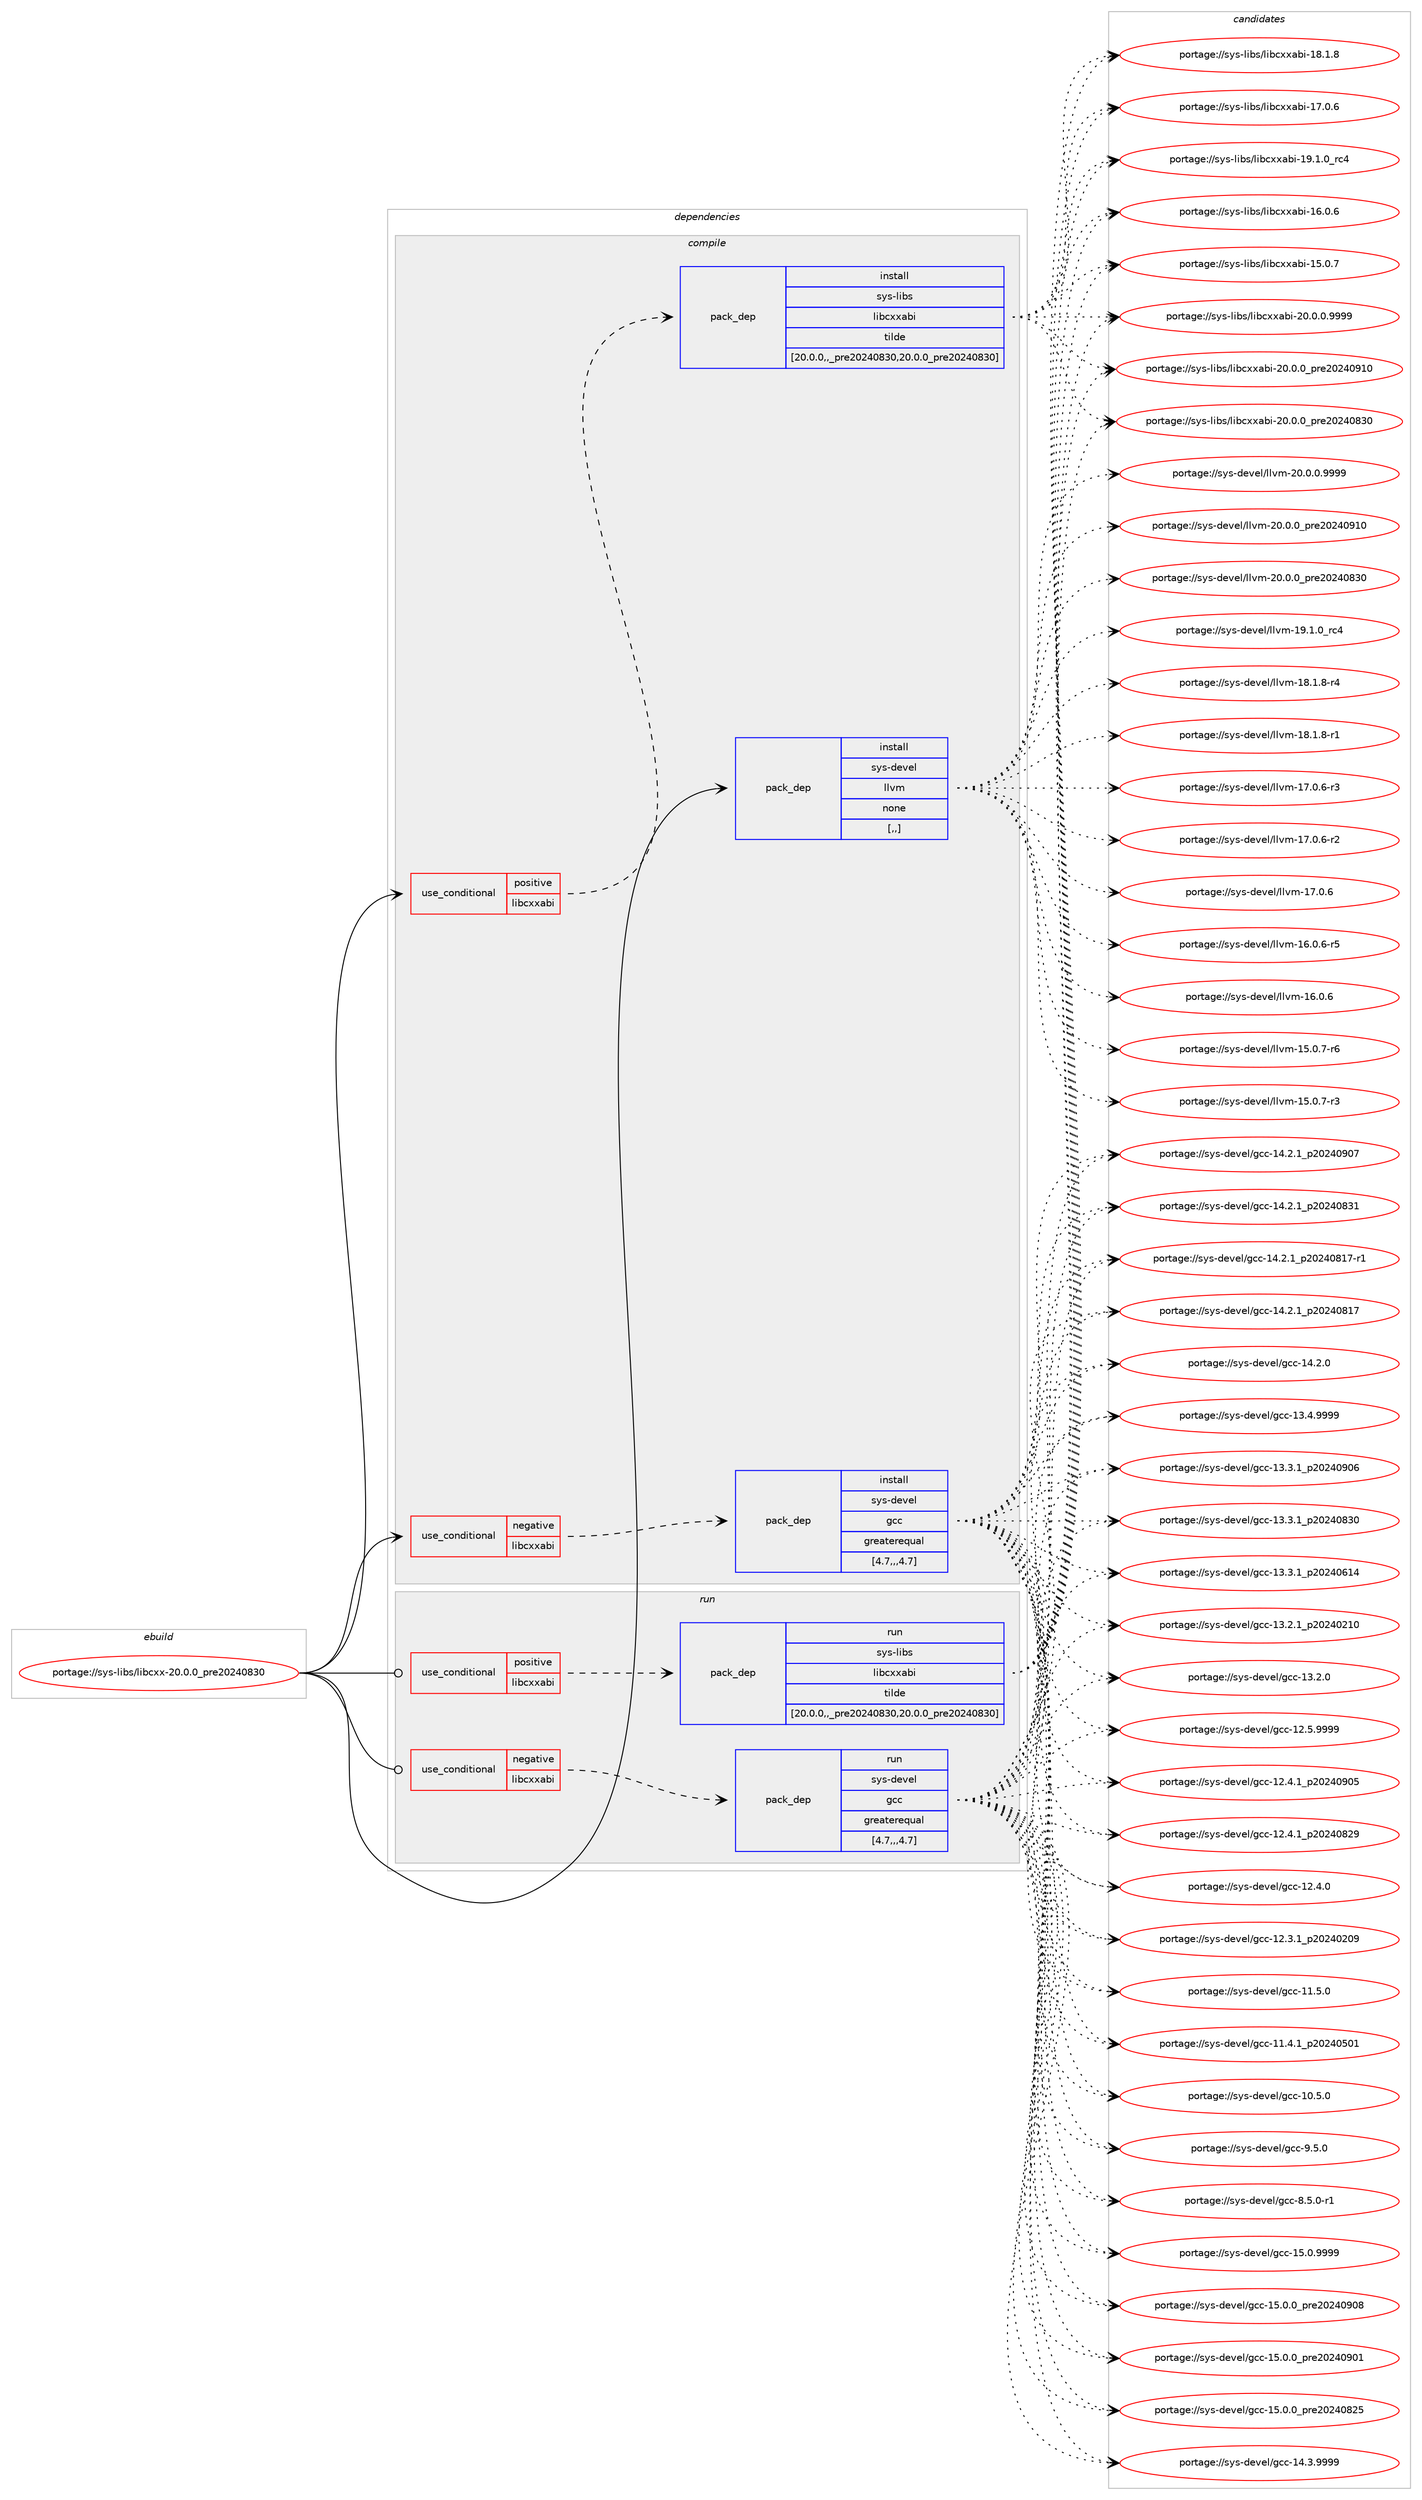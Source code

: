 digraph prolog {

# *************
# Graph options
# *************

newrank=true;
concentrate=true;
compound=true;
graph [rankdir=LR,fontname=Helvetica,fontsize=10,ranksep=1.5];#, ranksep=2.5, nodesep=0.2];
edge  [arrowhead=vee];
node  [fontname=Helvetica,fontsize=10];

# **********
# The ebuild
# **********

subgraph cluster_leftcol {
color=gray;
label=<<i>ebuild</i>>;
id [label="portage://sys-libs/libcxx-20.0.0_pre20240830", color=red, width=4, href="../sys-libs/libcxx-20.0.0_pre20240830.svg"];
}

# ****************
# The dependencies
# ****************

subgraph cluster_midcol {
color=gray;
label=<<i>dependencies</i>>;
subgraph cluster_compile {
fillcolor="#eeeeee";
style=filled;
label=<<i>compile</i>>;
subgraph cond251839 {
dependency952330 [label=<<TABLE BORDER="0" CELLBORDER="1" CELLSPACING="0" CELLPADDING="4"><TR><TD ROWSPAN="3" CELLPADDING="10">use_conditional</TD></TR><TR><TD>negative</TD></TR><TR><TD>libcxxabi</TD></TR></TABLE>>, shape=none, color=red];
subgraph pack693758 {
dependency952331 [label=<<TABLE BORDER="0" CELLBORDER="1" CELLSPACING="0" CELLPADDING="4" WIDTH="220"><TR><TD ROWSPAN="6" CELLPADDING="30">pack_dep</TD></TR><TR><TD WIDTH="110">install</TD></TR><TR><TD>sys-devel</TD></TR><TR><TD>gcc</TD></TR><TR><TD>greaterequal</TD></TR><TR><TD>[4.7,,,4.7]</TD></TR></TABLE>>, shape=none, color=blue];
}
dependency952330:e -> dependency952331:w [weight=20,style="dashed",arrowhead="vee"];
}
id:e -> dependency952330:w [weight=20,style="solid",arrowhead="vee"];
subgraph cond251840 {
dependency952332 [label=<<TABLE BORDER="0" CELLBORDER="1" CELLSPACING="0" CELLPADDING="4"><TR><TD ROWSPAN="3" CELLPADDING="10">use_conditional</TD></TR><TR><TD>positive</TD></TR><TR><TD>libcxxabi</TD></TR></TABLE>>, shape=none, color=red];
subgraph pack693759 {
dependency952333 [label=<<TABLE BORDER="0" CELLBORDER="1" CELLSPACING="0" CELLPADDING="4" WIDTH="220"><TR><TD ROWSPAN="6" CELLPADDING="30">pack_dep</TD></TR><TR><TD WIDTH="110">install</TD></TR><TR><TD>sys-libs</TD></TR><TR><TD>libcxxabi</TD></TR><TR><TD>tilde</TD></TR><TR><TD>[20.0.0,,_pre20240830,20.0.0_pre20240830]</TD></TR></TABLE>>, shape=none, color=blue];
}
dependency952332:e -> dependency952333:w [weight=20,style="dashed",arrowhead="vee"];
}
id:e -> dependency952332:w [weight=20,style="solid",arrowhead="vee"];
subgraph pack693760 {
dependency952334 [label=<<TABLE BORDER="0" CELLBORDER="1" CELLSPACING="0" CELLPADDING="4" WIDTH="220"><TR><TD ROWSPAN="6" CELLPADDING="30">pack_dep</TD></TR><TR><TD WIDTH="110">install</TD></TR><TR><TD>sys-devel</TD></TR><TR><TD>llvm</TD></TR><TR><TD>none</TD></TR><TR><TD>[,,]</TD></TR></TABLE>>, shape=none, color=blue];
}
id:e -> dependency952334:w [weight=20,style="solid",arrowhead="vee"];
}
subgraph cluster_compileandrun {
fillcolor="#eeeeee";
style=filled;
label=<<i>compile and run</i>>;
}
subgraph cluster_run {
fillcolor="#eeeeee";
style=filled;
label=<<i>run</i>>;
subgraph cond251841 {
dependency952335 [label=<<TABLE BORDER="0" CELLBORDER="1" CELLSPACING="0" CELLPADDING="4"><TR><TD ROWSPAN="3" CELLPADDING="10">use_conditional</TD></TR><TR><TD>negative</TD></TR><TR><TD>libcxxabi</TD></TR></TABLE>>, shape=none, color=red];
subgraph pack693761 {
dependency952336 [label=<<TABLE BORDER="0" CELLBORDER="1" CELLSPACING="0" CELLPADDING="4" WIDTH="220"><TR><TD ROWSPAN="6" CELLPADDING="30">pack_dep</TD></TR><TR><TD WIDTH="110">run</TD></TR><TR><TD>sys-devel</TD></TR><TR><TD>gcc</TD></TR><TR><TD>greaterequal</TD></TR><TR><TD>[4.7,,,4.7]</TD></TR></TABLE>>, shape=none, color=blue];
}
dependency952335:e -> dependency952336:w [weight=20,style="dashed",arrowhead="vee"];
}
id:e -> dependency952335:w [weight=20,style="solid",arrowhead="odot"];
subgraph cond251842 {
dependency952337 [label=<<TABLE BORDER="0" CELLBORDER="1" CELLSPACING="0" CELLPADDING="4"><TR><TD ROWSPAN="3" CELLPADDING="10">use_conditional</TD></TR><TR><TD>positive</TD></TR><TR><TD>libcxxabi</TD></TR></TABLE>>, shape=none, color=red];
subgraph pack693762 {
dependency952338 [label=<<TABLE BORDER="0" CELLBORDER="1" CELLSPACING="0" CELLPADDING="4" WIDTH="220"><TR><TD ROWSPAN="6" CELLPADDING="30">pack_dep</TD></TR><TR><TD WIDTH="110">run</TD></TR><TR><TD>sys-libs</TD></TR><TR><TD>libcxxabi</TD></TR><TR><TD>tilde</TD></TR><TR><TD>[20.0.0,,_pre20240830,20.0.0_pre20240830]</TD></TR></TABLE>>, shape=none, color=blue];
}
dependency952337:e -> dependency952338:w [weight=20,style="dashed",arrowhead="vee"];
}
id:e -> dependency952337:w [weight=20,style="solid",arrowhead="odot"];
}
}

# **************
# The candidates
# **************

subgraph cluster_choices {
rank=same;
color=gray;
label=<<i>candidates</i>>;

subgraph choice693758 {
color=black;
nodesep=1;
choice1151211154510010111810110847103999945495346484657575757 [label="portage://sys-devel/gcc-15.0.9999", color=red, width=4,href="../sys-devel/gcc-15.0.9999.svg"];
choice1151211154510010111810110847103999945495346484648951121141015048505248574856 [label="portage://sys-devel/gcc-15.0.0_pre20240908", color=red, width=4,href="../sys-devel/gcc-15.0.0_pre20240908.svg"];
choice1151211154510010111810110847103999945495346484648951121141015048505248574849 [label="portage://sys-devel/gcc-15.0.0_pre20240901", color=red, width=4,href="../sys-devel/gcc-15.0.0_pre20240901.svg"];
choice1151211154510010111810110847103999945495346484648951121141015048505248565053 [label="portage://sys-devel/gcc-15.0.0_pre20240825", color=red, width=4,href="../sys-devel/gcc-15.0.0_pre20240825.svg"];
choice1151211154510010111810110847103999945495246514657575757 [label="portage://sys-devel/gcc-14.3.9999", color=red, width=4,href="../sys-devel/gcc-14.3.9999.svg"];
choice1151211154510010111810110847103999945495246504649951125048505248574855 [label="portage://sys-devel/gcc-14.2.1_p20240907", color=red, width=4,href="../sys-devel/gcc-14.2.1_p20240907.svg"];
choice1151211154510010111810110847103999945495246504649951125048505248565149 [label="portage://sys-devel/gcc-14.2.1_p20240831", color=red, width=4,href="../sys-devel/gcc-14.2.1_p20240831.svg"];
choice11512111545100101118101108471039999454952465046499511250485052485649554511449 [label="portage://sys-devel/gcc-14.2.1_p20240817-r1", color=red, width=4,href="../sys-devel/gcc-14.2.1_p20240817-r1.svg"];
choice1151211154510010111810110847103999945495246504649951125048505248564955 [label="portage://sys-devel/gcc-14.2.1_p20240817", color=red, width=4,href="../sys-devel/gcc-14.2.1_p20240817.svg"];
choice1151211154510010111810110847103999945495246504648 [label="portage://sys-devel/gcc-14.2.0", color=red, width=4,href="../sys-devel/gcc-14.2.0.svg"];
choice1151211154510010111810110847103999945495146524657575757 [label="portage://sys-devel/gcc-13.4.9999", color=red, width=4,href="../sys-devel/gcc-13.4.9999.svg"];
choice1151211154510010111810110847103999945495146514649951125048505248574854 [label="portage://sys-devel/gcc-13.3.1_p20240906", color=red, width=4,href="../sys-devel/gcc-13.3.1_p20240906.svg"];
choice1151211154510010111810110847103999945495146514649951125048505248565148 [label="portage://sys-devel/gcc-13.3.1_p20240830", color=red, width=4,href="../sys-devel/gcc-13.3.1_p20240830.svg"];
choice1151211154510010111810110847103999945495146514649951125048505248544952 [label="portage://sys-devel/gcc-13.3.1_p20240614", color=red, width=4,href="../sys-devel/gcc-13.3.1_p20240614.svg"];
choice1151211154510010111810110847103999945495146504649951125048505248504948 [label="portage://sys-devel/gcc-13.2.1_p20240210", color=red, width=4,href="../sys-devel/gcc-13.2.1_p20240210.svg"];
choice1151211154510010111810110847103999945495146504648 [label="portage://sys-devel/gcc-13.2.0", color=red, width=4,href="../sys-devel/gcc-13.2.0.svg"];
choice1151211154510010111810110847103999945495046534657575757 [label="portage://sys-devel/gcc-12.5.9999", color=red, width=4,href="../sys-devel/gcc-12.5.9999.svg"];
choice1151211154510010111810110847103999945495046524649951125048505248574853 [label="portage://sys-devel/gcc-12.4.1_p20240905", color=red, width=4,href="../sys-devel/gcc-12.4.1_p20240905.svg"];
choice1151211154510010111810110847103999945495046524649951125048505248565057 [label="portage://sys-devel/gcc-12.4.1_p20240829", color=red, width=4,href="../sys-devel/gcc-12.4.1_p20240829.svg"];
choice1151211154510010111810110847103999945495046524648 [label="portage://sys-devel/gcc-12.4.0", color=red, width=4,href="../sys-devel/gcc-12.4.0.svg"];
choice1151211154510010111810110847103999945495046514649951125048505248504857 [label="portage://sys-devel/gcc-12.3.1_p20240209", color=red, width=4,href="../sys-devel/gcc-12.3.1_p20240209.svg"];
choice1151211154510010111810110847103999945494946534648 [label="portage://sys-devel/gcc-11.5.0", color=red, width=4,href="../sys-devel/gcc-11.5.0.svg"];
choice1151211154510010111810110847103999945494946524649951125048505248534849 [label="portage://sys-devel/gcc-11.4.1_p20240501", color=red, width=4,href="../sys-devel/gcc-11.4.1_p20240501.svg"];
choice1151211154510010111810110847103999945494846534648 [label="portage://sys-devel/gcc-10.5.0", color=red, width=4,href="../sys-devel/gcc-10.5.0.svg"];
choice11512111545100101118101108471039999455746534648 [label="portage://sys-devel/gcc-9.5.0", color=red, width=4,href="../sys-devel/gcc-9.5.0.svg"];
choice115121115451001011181011084710399994556465346484511449 [label="portage://sys-devel/gcc-8.5.0-r1", color=red, width=4,href="../sys-devel/gcc-8.5.0-r1.svg"];
dependency952331:e -> choice1151211154510010111810110847103999945495346484657575757:w [style=dotted,weight="100"];
dependency952331:e -> choice1151211154510010111810110847103999945495346484648951121141015048505248574856:w [style=dotted,weight="100"];
dependency952331:e -> choice1151211154510010111810110847103999945495346484648951121141015048505248574849:w [style=dotted,weight="100"];
dependency952331:e -> choice1151211154510010111810110847103999945495346484648951121141015048505248565053:w [style=dotted,weight="100"];
dependency952331:e -> choice1151211154510010111810110847103999945495246514657575757:w [style=dotted,weight="100"];
dependency952331:e -> choice1151211154510010111810110847103999945495246504649951125048505248574855:w [style=dotted,weight="100"];
dependency952331:e -> choice1151211154510010111810110847103999945495246504649951125048505248565149:w [style=dotted,weight="100"];
dependency952331:e -> choice11512111545100101118101108471039999454952465046499511250485052485649554511449:w [style=dotted,weight="100"];
dependency952331:e -> choice1151211154510010111810110847103999945495246504649951125048505248564955:w [style=dotted,weight="100"];
dependency952331:e -> choice1151211154510010111810110847103999945495246504648:w [style=dotted,weight="100"];
dependency952331:e -> choice1151211154510010111810110847103999945495146524657575757:w [style=dotted,weight="100"];
dependency952331:e -> choice1151211154510010111810110847103999945495146514649951125048505248574854:w [style=dotted,weight="100"];
dependency952331:e -> choice1151211154510010111810110847103999945495146514649951125048505248565148:w [style=dotted,weight="100"];
dependency952331:e -> choice1151211154510010111810110847103999945495146514649951125048505248544952:w [style=dotted,weight="100"];
dependency952331:e -> choice1151211154510010111810110847103999945495146504649951125048505248504948:w [style=dotted,weight="100"];
dependency952331:e -> choice1151211154510010111810110847103999945495146504648:w [style=dotted,weight="100"];
dependency952331:e -> choice1151211154510010111810110847103999945495046534657575757:w [style=dotted,weight="100"];
dependency952331:e -> choice1151211154510010111810110847103999945495046524649951125048505248574853:w [style=dotted,weight="100"];
dependency952331:e -> choice1151211154510010111810110847103999945495046524649951125048505248565057:w [style=dotted,weight="100"];
dependency952331:e -> choice1151211154510010111810110847103999945495046524648:w [style=dotted,weight="100"];
dependency952331:e -> choice1151211154510010111810110847103999945495046514649951125048505248504857:w [style=dotted,weight="100"];
dependency952331:e -> choice1151211154510010111810110847103999945494946534648:w [style=dotted,weight="100"];
dependency952331:e -> choice1151211154510010111810110847103999945494946524649951125048505248534849:w [style=dotted,weight="100"];
dependency952331:e -> choice1151211154510010111810110847103999945494846534648:w [style=dotted,weight="100"];
dependency952331:e -> choice11512111545100101118101108471039999455746534648:w [style=dotted,weight="100"];
dependency952331:e -> choice115121115451001011181011084710399994556465346484511449:w [style=dotted,weight="100"];
}
subgraph choice693759 {
color=black;
nodesep=1;
choice11512111545108105981154710810598991201209798105455048464846484657575757 [label="portage://sys-libs/libcxxabi-20.0.0.9999", color=red, width=4,href="../sys-libs/libcxxabi-20.0.0.9999.svg"];
choice1151211154510810598115471081059899120120979810545504846484648951121141015048505248574948 [label="portage://sys-libs/libcxxabi-20.0.0_pre20240910", color=red, width=4,href="../sys-libs/libcxxabi-20.0.0_pre20240910.svg"];
choice1151211154510810598115471081059899120120979810545504846484648951121141015048505248565148 [label="portage://sys-libs/libcxxabi-20.0.0_pre20240830", color=red, width=4,href="../sys-libs/libcxxabi-20.0.0_pre20240830.svg"];
choice1151211154510810598115471081059899120120979810545495746494648951149952 [label="portage://sys-libs/libcxxabi-19.1.0_rc4", color=red, width=4,href="../sys-libs/libcxxabi-19.1.0_rc4.svg"];
choice1151211154510810598115471081059899120120979810545495646494656 [label="portage://sys-libs/libcxxabi-18.1.8", color=red, width=4,href="../sys-libs/libcxxabi-18.1.8.svg"];
choice1151211154510810598115471081059899120120979810545495546484654 [label="portage://sys-libs/libcxxabi-17.0.6", color=red, width=4,href="../sys-libs/libcxxabi-17.0.6.svg"];
choice1151211154510810598115471081059899120120979810545495446484654 [label="portage://sys-libs/libcxxabi-16.0.6", color=red, width=4,href="../sys-libs/libcxxabi-16.0.6.svg"];
choice1151211154510810598115471081059899120120979810545495346484655 [label="portage://sys-libs/libcxxabi-15.0.7", color=red, width=4,href="../sys-libs/libcxxabi-15.0.7.svg"];
dependency952333:e -> choice11512111545108105981154710810598991201209798105455048464846484657575757:w [style=dotted,weight="100"];
dependency952333:e -> choice1151211154510810598115471081059899120120979810545504846484648951121141015048505248574948:w [style=dotted,weight="100"];
dependency952333:e -> choice1151211154510810598115471081059899120120979810545504846484648951121141015048505248565148:w [style=dotted,weight="100"];
dependency952333:e -> choice1151211154510810598115471081059899120120979810545495746494648951149952:w [style=dotted,weight="100"];
dependency952333:e -> choice1151211154510810598115471081059899120120979810545495646494656:w [style=dotted,weight="100"];
dependency952333:e -> choice1151211154510810598115471081059899120120979810545495546484654:w [style=dotted,weight="100"];
dependency952333:e -> choice1151211154510810598115471081059899120120979810545495446484654:w [style=dotted,weight="100"];
dependency952333:e -> choice1151211154510810598115471081059899120120979810545495346484655:w [style=dotted,weight="100"];
}
subgraph choice693760 {
color=black;
nodesep=1;
choice1151211154510010111810110847108108118109455048464846484657575757 [label="portage://sys-devel/llvm-20.0.0.9999", color=red, width=4,href="../sys-devel/llvm-20.0.0.9999.svg"];
choice115121115451001011181011084710810811810945504846484648951121141015048505248574948 [label="portage://sys-devel/llvm-20.0.0_pre20240910", color=red, width=4,href="../sys-devel/llvm-20.0.0_pre20240910.svg"];
choice115121115451001011181011084710810811810945504846484648951121141015048505248565148 [label="portage://sys-devel/llvm-20.0.0_pre20240830", color=red, width=4,href="../sys-devel/llvm-20.0.0_pre20240830.svg"];
choice115121115451001011181011084710810811810945495746494648951149952 [label="portage://sys-devel/llvm-19.1.0_rc4", color=red, width=4,href="../sys-devel/llvm-19.1.0_rc4.svg"];
choice1151211154510010111810110847108108118109454956464946564511452 [label="portage://sys-devel/llvm-18.1.8-r4", color=red, width=4,href="../sys-devel/llvm-18.1.8-r4.svg"];
choice1151211154510010111810110847108108118109454956464946564511449 [label="portage://sys-devel/llvm-18.1.8-r1", color=red, width=4,href="../sys-devel/llvm-18.1.8-r1.svg"];
choice1151211154510010111810110847108108118109454955464846544511451 [label="portage://sys-devel/llvm-17.0.6-r3", color=red, width=4,href="../sys-devel/llvm-17.0.6-r3.svg"];
choice1151211154510010111810110847108108118109454955464846544511450 [label="portage://sys-devel/llvm-17.0.6-r2", color=red, width=4,href="../sys-devel/llvm-17.0.6-r2.svg"];
choice115121115451001011181011084710810811810945495546484654 [label="portage://sys-devel/llvm-17.0.6", color=red, width=4,href="../sys-devel/llvm-17.0.6.svg"];
choice1151211154510010111810110847108108118109454954464846544511453 [label="portage://sys-devel/llvm-16.0.6-r5", color=red, width=4,href="../sys-devel/llvm-16.0.6-r5.svg"];
choice115121115451001011181011084710810811810945495446484654 [label="portage://sys-devel/llvm-16.0.6", color=red, width=4,href="../sys-devel/llvm-16.0.6.svg"];
choice1151211154510010111810110847108108118109454953464846554511454 [label="portage://sys-devel/llvm-15.0.7-r6", color=red, width=4,href="../sys-devel/llvm-15.0.7-r6.svg"];
choice1151211154510010111810110847108108118109454953464846554511451 [label="portage://sys-devel/llvm-15.0.7-r3", color=red, width=4,href="../sys-devel/llvm-15.0.7-r3.svg"];
dependency952334:e -> choice1151211154510010111810110847108108118109455048464846484657575757:w [style=dotted,weight="100"];
dependency952334:e -> choice115121115451001011181011084710810811810945504846484648951121141015048505248574948:w [style=dotted,weight="100"];
dependency952334:e -> choice115121115451001011181011084710810811810945504846484648951121141015048505248565148:w [style=dotted,weight="100"];
dependency952334:e -> choice115121115451001011181011084710810811810945495746494648951149952:w [style=dotted,weight="100"];
dependency952334:e -> choice1151211154510010111810110847108108118109454956464946564511452:w [style=dotted,weight="100"];
dependency952334:e -> choice1151211154510010111810110847108108118109454956464946564511449:w [style=dotted,weight="100"];
dependency952334:e -> choice1151211154510010111810110847108108118109454955464846544511451:w [style=dotted,weight="100"];
dependency952334:e -> choice1151211154510010111810110847108108118109454955464846544511450:w [style=dotted,weight="100"];
dependency952334:e -> choice115121115451001011181011084710810811810945495546484654:w [style=dotted,weight="100"];
dependency952334:e -> choice1151211154510010111810110847108108118109454954464846544511453:w [style=dotted,weight="100"];
dependency952334:e -> choice115121115451001011181011084710810811810945495446484654:w [style=dotted,weight="100"];
dependency952334:e -> choice1151211154510010111810110847108108118109454953464846554511454:w [style=dotted,weight="100"];
dependency952334:e -> choice1151211154510010111810110847108108118109454953464846554511451:w [style=dotted,weight="100"];
}
subgraph choice693761 {
color=black;
nodesep=1;
choice1151211154510010111810110847103999945495346484657575757 [label="portage://sys-devel/gcc-15.0.9999", color=red, width=4,href="../sys-devel/gcc-15.0.9999.svg"];
choice1151211154510010111810110847103999945495346484648951121141015048505248574856 [label="portage://sys-devel/gcc-15.0.0_pre20240908", color=red, width=4,href="../sys-devel/gcc-15.0.0_pre20240908.svg"];
choice1151211154510010111810110847103999945495346484648951121141015048505248574849 [label="portage://sys-devel/gcc-15.0.0_pre20240901", color=red, width=4,href="../sys-devel/gcc-15.0.0_pre20240901.svg"];
choice1151211154510010111810110847103999945495346484648951121141015048505248565053 [label="portage://sys-devel/gcc-15.0.0_pre20240825", color=red, width=4,href="../sys-devel/gcc-15.0.0_pre20240825.svg"];
choice1151211154510010111810110847103999945495246514657575757 [label="portage://sys-devel/gcc-14.3.9999", color=red, width=4,href="../sys-devel/gcc-14.3.9999.svg"];
choice1151211154510010111810110847103999945495246504649951125048505248574855 [label="portage://sys-devel/gcc-14.2.1_p20240907", color=red, width=4,href="../sys-devel/gcc-14.2.1_p20240907.svg"];
choice1151211154510010111810110847103999945495246504649951125048505248565149 [label="portage://sys-devel/gcc-14.2.1_p20240831", color=red, width=4,href="../sys-devel/gcc-14.2.1_p20240831.svg"];
choice11512111545100101118101108471039999454952465046499511250485052485649554511449 [label="portage://sys-devel/gcc-14.2.1_p20240817-r1", color=red, width=4,href="../sys-devel/gcc-14.2.1_p20240817-r1.svg"];
choice1151211154510010111810110847103999945495246504649951125048505248564955 [label="portage://sys-devel/gcc-14.2.1_p20240817", color=red, width=4,href="../sys-devel/gcc-14.2.1_p20240817.svg"];
choice1151211154510010111810110847103999945495246504648 [label="portage://sys-devel/gcc-14.2.0", color=red, width=4,href="../sys-devel/gcc-14.2.0.svg"];
choice1151211154510010111810110847103999945495146524657575757 [label="portage://sys-devel/gcc-13.4.9999", color=red, width=4,href="../sys-devel/gcc-13.4.9999.svg"];
choice1151211154510010111810110847103999945495146514649951125048505248574854 [label="portage://sys-devel/gcc-13.3.1_p20240906", color=red, width=4,href="../sys-devel/gcc-13.3.1_p20240906.svg"];
choice1151211154510010111810110847103999945495146514649951125048505248565148 [label="portage://sys-devel/gcc-13.3.1_p20240830", color=red, width=4,href="../sys-devel/gcc-13.3.1_p20240830.svg"];
choice1151211154510010111810110847103999945495146514649951125048505248544952 [label="portage://sys-devel/gcc-13.3.1_p20240614", color=red, width=4,href="../sys-devel/gcc-13.3.1_p20240614.svg"];
choice1151211154510010111810110847103999945495146504649951125048505248504948 [label="portage://sys-devel/gcc-13.2.1_p20240210", color=red, width=4,href="../sys-devel/gcc-13.2.1_p20240210.svg"];
choice1151211154510010111810110847103999945495146504648 [label="portage://sys-devel/gcc-13.2.0", color=red, width=4,href="../sys-devel/gcc-13.2.0.svg"];
choice1151211154510010111810110847103999945495046534657575757 [label="portage://sys-devel/gcc-12.5.9999", color=red, width=4,href="../sys-devel/gcc-12.5.9999.svg"];
choice1151211154510010111810110847103999945495046524649951125048505248574853 [label="portage://sys-devel/gcc-12.4.1_p20240905", color=red, width=4,href="../sys-devel/gcc-12.4.1_p20240905.svg"];
choice1151211154510010111810110847103999945495046524649951125048505248565057 [label="portage://sys-devel/gcc-12.4.1_p20240829", color=red, width=4,href="../sys-devel/gcc-12.4.1_p20240829.svg"];
choice1151211154510010111810110847103999945495046524648 [label="portage://sys-devel/gcc-12.4.0", color=red, width=4,href="../sys-devel/gcc-12.4.0.svg"];
choice1151211154510010111810110847103999945495046514649951125048505248504857 [label="portage://sys-devel/gcc-12.3.1_p20240209", color=red, width=4,href="../sys-devel/gcc-12.3.1_p20240209.svg"];
choice1151211154510010111810110847103999945494946534648 [label="portage://sys-devel/gcc-11.5.0", color=red, width=4,href="../sys-devel/gcc-11.5.0.svg"];
choice1151211154510010111810110847103999945494946524649951125048505248534849 [label="portage://sys-devel/gcc-11.4.1_p20240501", color=red, width=4,href="../sys-devel/gcc-11.4.1_p20240501.svg"];
choice1151211154510010111810110847103999945494846534648 [label="portage://sys-devel/gcc-10.5.0", color=red, width=4,href="../sys-devel/gcc-10.5.0.svg"];
choice11512111545100101118101108471039999455746534648 [label="portage://sys-devel/gcc-9.5.0", color=red, width=4,href="../sys-devel/gcc-9.5.0.svg"];
choice115121115451001011181011084710399994556465346484511449 [label="portage://sys-devel/gcc-8.5.0-r1", color=red, width=4,href="../sys-devel/gcc-8.5.0-r1.svg"];
dependency952336:e -> choice1151211154510010111810110847103999945495346484657575757:w [style=dotted,weight="100"];
dependency952336:e -> choice1151211154510010111810110847103999945495346484648951121141015048505248574856:w [style=dotted,weight="100"];
dependency952336:e -> choice1151211154510010111810110847103999945495346484648951121141015048505248574849:w [style=dotted,weight="100"];
dependency952336:e -> choice1151211154510010111810110847103999945495346484648951121141015048505248565053:w [style=dotted,weight="100"];
dependency952336:e -> choice1151211154510010111810110847103999945495246514657575757:w [style=dotted,weight="100"];
dependency952336:e -> choice1151211154510010111810110847103999945495246504649951125048505248574855:w [style=dotted,weight="100"];
dependency952336:e -> choice1151211154510010111810110847103999945495246504649951125048505248565149:w [style=dotted,weight="100"];
dependency952336:e -> choice11512111545100101118101108471039999454952465046499511250485052485649554511449:w [style=dotted,weight="100"];
dependency952336:e -> choice1151211154510010111810110847103999945495246504649951125048505248564955:w [style=dotted,weight="100"];
dependency952336:e -> choice1151211154510010111810110847103999945495246504648:w [style=dotted,weight="100"];
dependency952336:e -> choice1151211154510010111810110847103999945495146524657575757:w [style=dotted,weight="100"];
dependency952336:e -> choice1151211154510010111810110847103999945495146514649951125048505248574854:w [style=dotted,weight="100"];
dependency952336:e -> choice1151211154510010111810110847103999945495146514649951125048505248565148:w [style=dotted,weight="100"];
dependency952336:e -> choice1151211154510010111810110847103999945495146514649951125048505248544952:w [style=dotted,weight="100"];
dependency952336:e -> choice1151211154510010111810110847103999945495146504649951125048505248504948:w [style=dotted,weight="100"];
dependency952336:e -> choice1151211154510010111810110847103999945495146504648:w [style=dotted,weight="100"];
dependency952336:e -> choice1151211154510010111810110847103999945495046534657575757:w [style=dotted,weight="100"];
dependency952336:e -> choice1151211154510010111810110847103999945495046524649951125048505248574853:w [style=dotted,weight="100"];
dependency952336:e -> choice1151211154510010111810110847103999945495046524649951125048505248565057:w [style=dotted,weight="100"];
dependency952336:e -> choice1151211154510010111810110847103999945495046524648:w [style=dotted,weight="100"];
dependency952336:e -> choice1151211154510010111810110847103999945495046514649951125048505248504857:w [style=dotted,weight="100"];
dependency952336:e -> choice1151211154510010111810110847103999945494946534648:w [style=dotted,weight="100"];
dependency952336:e -> choice1151211154510010111810110847103999945494946524649951125048505248534849:w [style=dotted,weight="100"];
dependency952336:e -> choice1151211154510010111810110847103999945494846534648:w [style=dotted,weight="100"];
dependency952336:e -> choice11512111545100101118101108471039999455746534648:w [style=dotted,weight="100"];
dependency952336:e -> choice115121115451001011181011084710399994556465346484511449:w [style=dotted,weight="100"];
}
subgraph choice693762 {
color=black;
nodesep=1;
choice11512111545108105981154710810598991201209798105455048464846484657575757 [label="portage://sys-libs/libcxxabi-20.0.0.9999", color=red, width=4,href="../sys-libs/libcxxabi-20.0.0.9999.svg"];
choice1151211154510810598115471081059899120120979810545504846484648951121141015048505248574948 [label="portage://sys-libs/libcxxabi-20.0.0_pre20240910", color=red, width=4,href="../sys-libs/libcxxabi-20.0.0_pre20240910.svg"];
choice1151211154510810598115471081059899120120979810545504846484648951121141015048505248565148 [label="portage://sys-libs/libcxxabi-20.0.0_pre20240830", color=red, width=4,href="../sys-libs/libcxxabi-20.0.0_pre20240830.svg"];
choice1151211154510810598115471081059899120120979810545495746494648951149952 [label="portage://sys-libs/libcxxabi-19.1.0_rc4", color=red, width=4,href="../sys-libs/libcxxabi-19.1.0_rc4.svg"];
choice1151211154510810598115471081059899120120979810545495646494656 [label="portage://sys-libs/libcxxabi-18.1.8", color=red, width=4,href="../sys-libs/libcxxabi-18.1.8.svg"];
choice1151211154510810598115471081059899120120979810545495546484654 [label="portage://sys-libs/libcxxabi-17.0.6", color=red, width=4,href="../sys-libs/libcxxabi-17.0.6.svg"];
choice1151211154510810598115471081059899120120979810545495446484654 [label="portage://sys-libs/libcxxabi-16.0.6", color=red, width=4,href="../sys-libs/libcxxabi-16.0.6.svg"];
choice1151211154510810598115471081059899120120979810545495346484655 [label="portage://sys-libs/libcxxabi-15.0.7", color=red, width=4,href="../sys-libs/libcxxabi-15.0.7.svg"];
dependency952338:e -> choice11512111545108105981154710810598991201209798105455048464846484657575757:w [style=dotted,weight="100"];
dependency952338:e -> choice1151211154510810598115471081059899120120979810545504846484648951121141015048505248574948:w [style=dotted,weight="100"];
dependency952338:e -> choice1151211154510810598115471081059899120120979810545504846484648951121141015048505248565148:w [style=dotted,weight="100"];
dependency952338:e -> choice1151211154510810598115471081059899120120979810545495746494648951149952:w [style=dotted,weight="100"];
dependency952338:e -> choice1151211154510810598115471081059899120120979810545495646494656:w [style=dotted,weight="100"];
dependency952338:e -> choice1151211154510810598115471081059899120120979810545495546484654:w [style=dotted,weight="100"];
dependency952338:e -> choice1151211154510810598115471081059899120120979810545495446484654:w [style=dotted,weight="100"];
dependency952338:e -> choice1151211154510810598115471081059899120120979810545495346484655:w [style=dotted,weight="100"];
}
}

}
